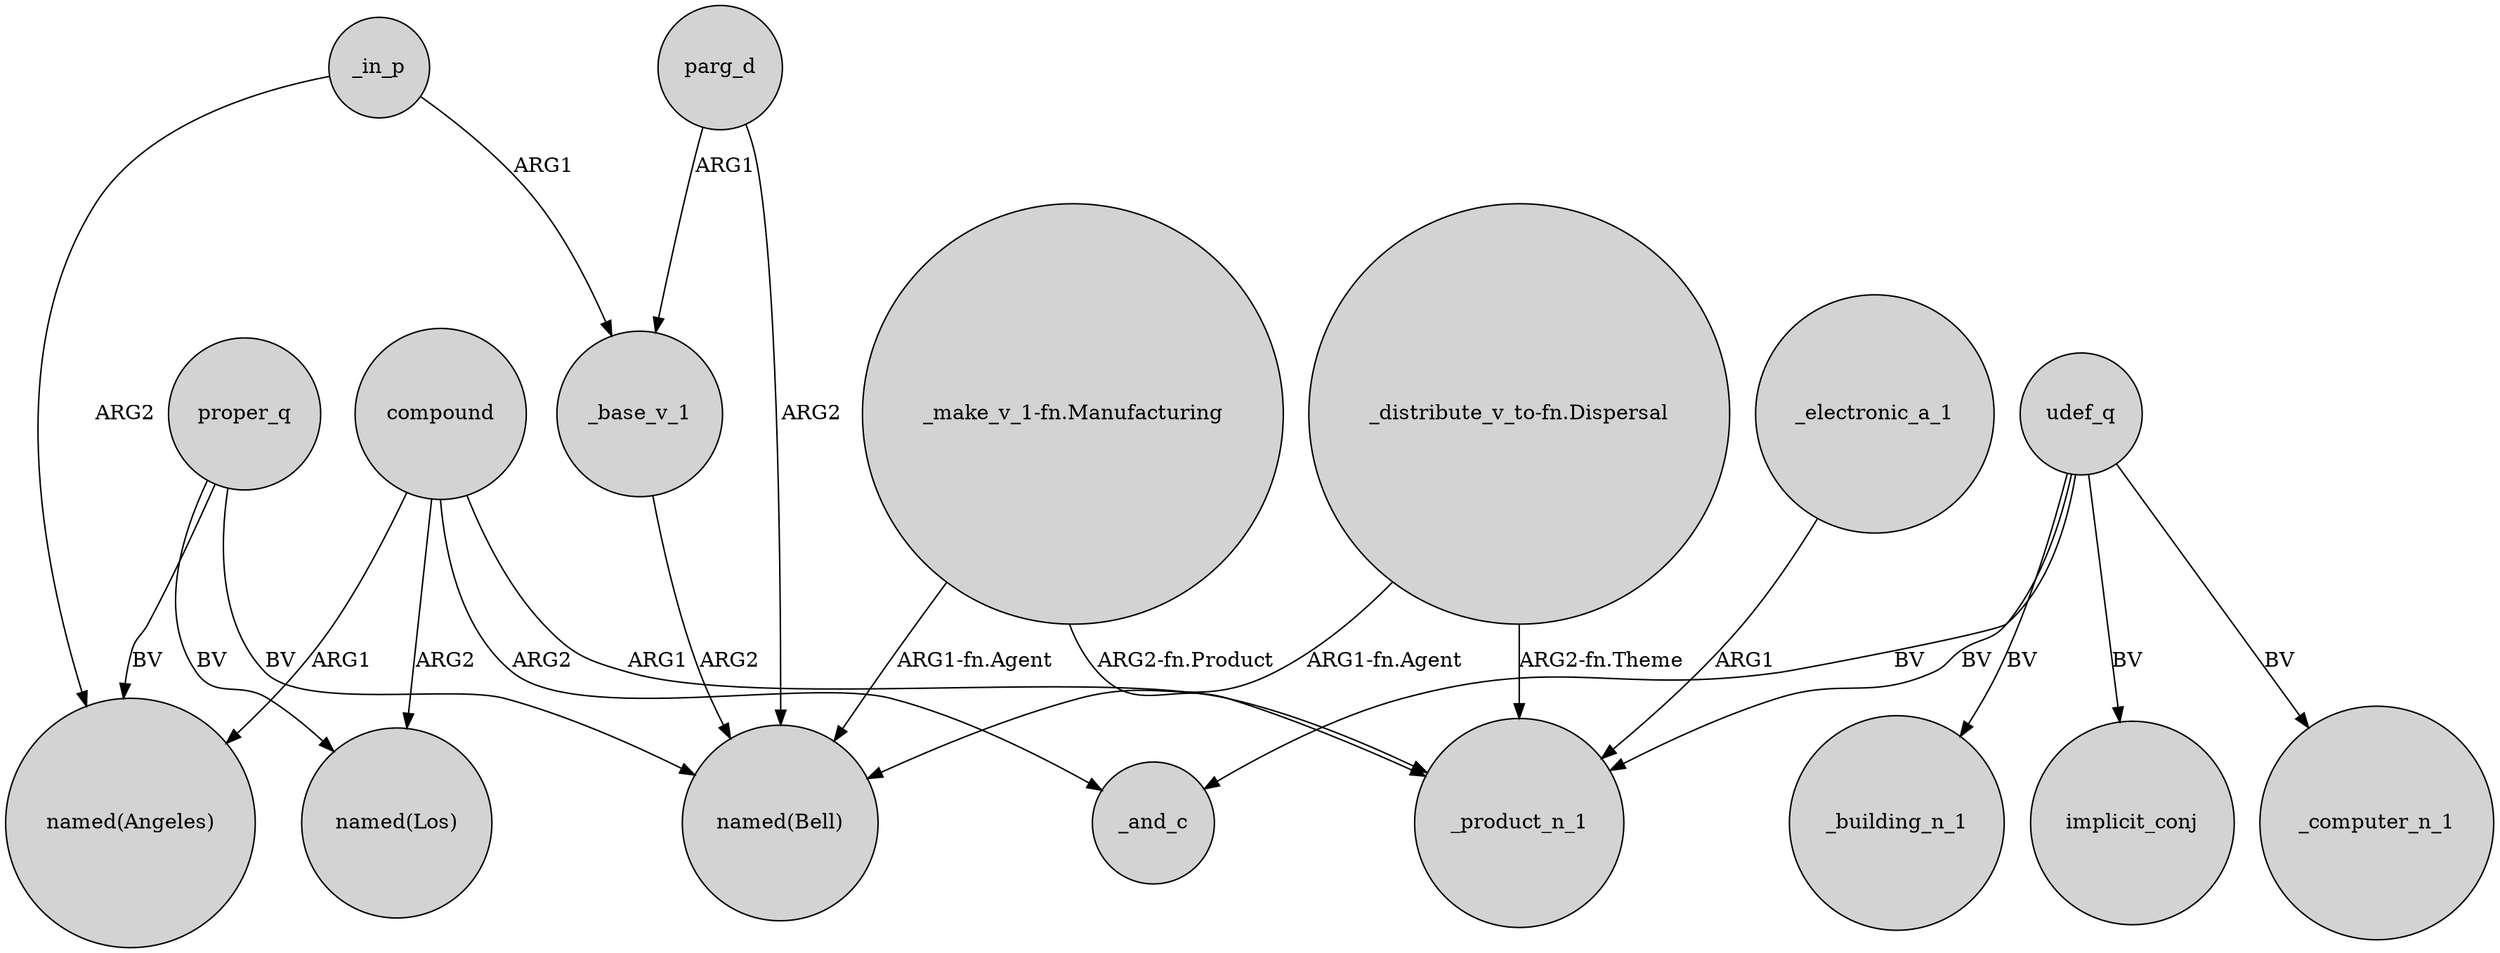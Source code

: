digraph {
	node [shape=circle style=filled]
	compound -> _product_n_1 [label=ARG1]
	"_make_v_1-fn.Manufacturing" -> "named(Bell)" [label="ARG1-fn.Agent"]
	"_make_v_1-fn.Manufacturing" -> _product_n_1 [label="ARG2-fn.Product"]
	udef_q -> _building_n_1 [label=BV]
	compound -> "named(Los)" [label=ARG2]
	proper_q -> "named(Los)" [label=BV]
	"_distribute_v_to-fn.Dispersal" -> "named(Bell)" [label="ARG1-fn.Agent"]
	_in_p -> _base_v_1 [label=ARG1]
	"_distribute_v_to-fn.Dispersal" -> _product_n_1 [label="ARG2-fn.Theme"]
	udef_q -> implicit_conj [label=BV]
	udef_q -> _computer_n_1 [label=BV]
	compound -> "named(Angeles)" [label=ARG1]
	_electronic_a_1 -> _product_n_1 [label=ARG1]
	compound -> _and_c [label=ARG2]
	_in_p -> "named(Angeles)" [label=ARG2]
	_base_v_1 -> "named(Bell)" [label=ARG2]
	udef_q -> _product_n_1 [label=BV]
	parg_d -> _base_v_1 [label=ARG1]
	proper_q -> "named(Bell)" [label=BV]
	proper_q -> "named(Angeles)" [label=BV]
	udef_q -> _and_c [label=BV]
	parg_d -> "named(Bell)" [label=ARG2]
}
